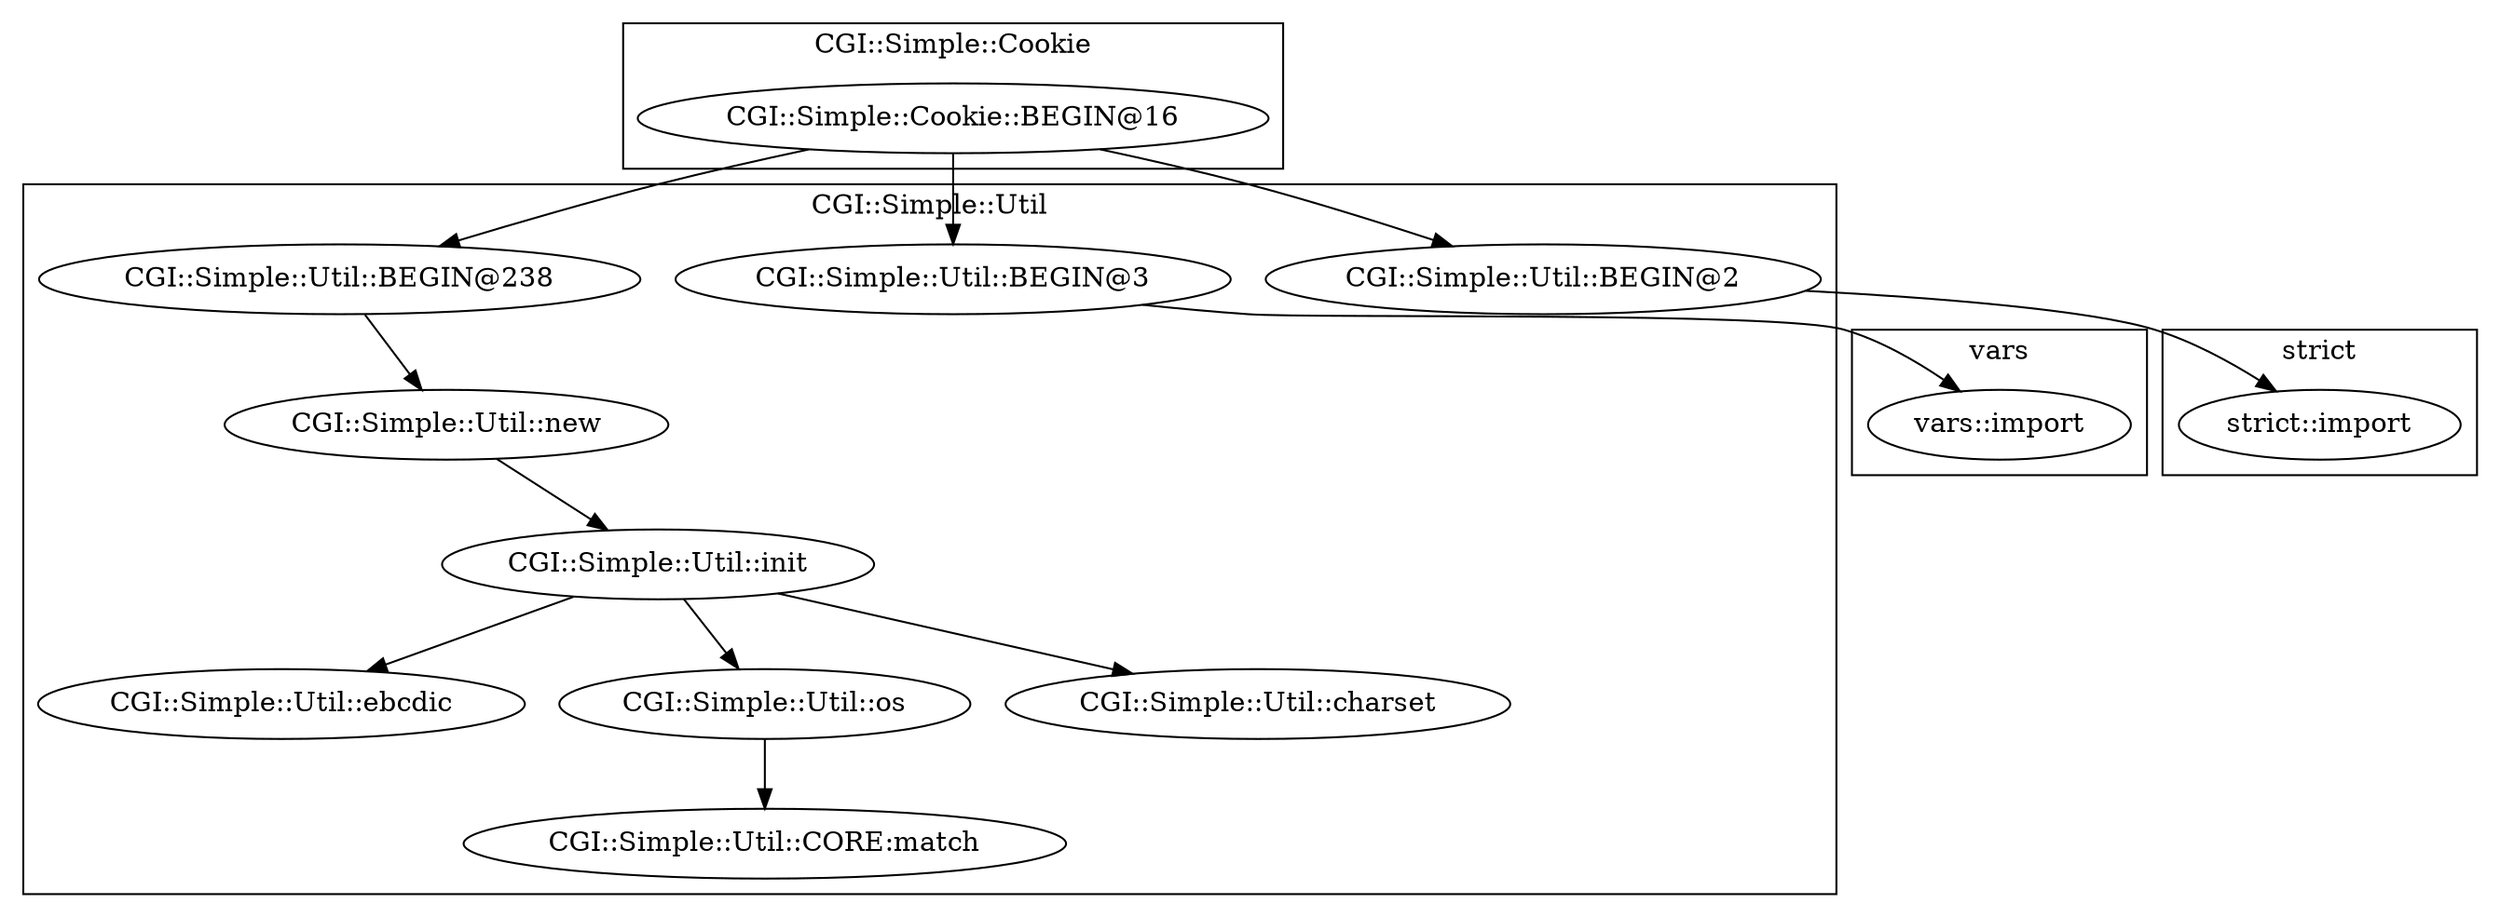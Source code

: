 digraph {
graph [overlap=false]
subgraph cluster_CGI_Simple_Util {
	label="CGI::Simple::Util";
	"CGI::Simple::Util::BEGIN@238";
	"CGI::Simple::Util::new";
	"CGI::Simple::Util::ebcdic";
	"CGI::Simple::Util::BEGIN@3";
	"CGI::Simple::Util::os";
	"CGI::Simple::Util::charset";
	"CGI::Simple::Util::init";
	"CGI::Simple::Util::CORE:match";
	"CGI::Simple::Util::BEGIN@2";
}
subgraph cluster_CGI_Simple_Cookie {
	label="CGI::Simple::Cookie";
	"CGI::Simple::Cookie::BEGIN@16";
}
subgraph cluster_vars {
	label="vars";
	"vars::import";
}
subgraph cluster_strict {
	label="strict";
	"strict::import";
}
"CGI::Simple::Util::init" -> "CGI::Simple::Util::os";
"CGI::Simple::Util::new" -> "CGI::Simple::Util::init";
"CGI::Simple::Cookie::BEGIN@16" -> "CGI::Simple::Util::BEGIN@238";
"CGI::Simple::Cookie::BEGIN@16" -> "CGI::Simple::Util::BEGIN@3";
"CGI::Simple::Util::BEGIN@2" -> "strict::import";
"CGI::Simple::Util::init" -> "CGI::Simple::Util::charset";
"CGI::Simple::Cookie::BEGIN@16" -> "CGI::Simple::Util::BEGIN@2";
"CGI::Simple::Util::BEGIN@3" -> "vars::import";
"CGI::Simple::Util::os" -> "CGI::Simple::Util::CORE:match";
"CGI::Simple::Util::init" -> "CGI::Simple::Util::ebcdic";
"CGI::Simple::Util::BEGIN@238" -> "CGI::Simple::Util::new";
}
